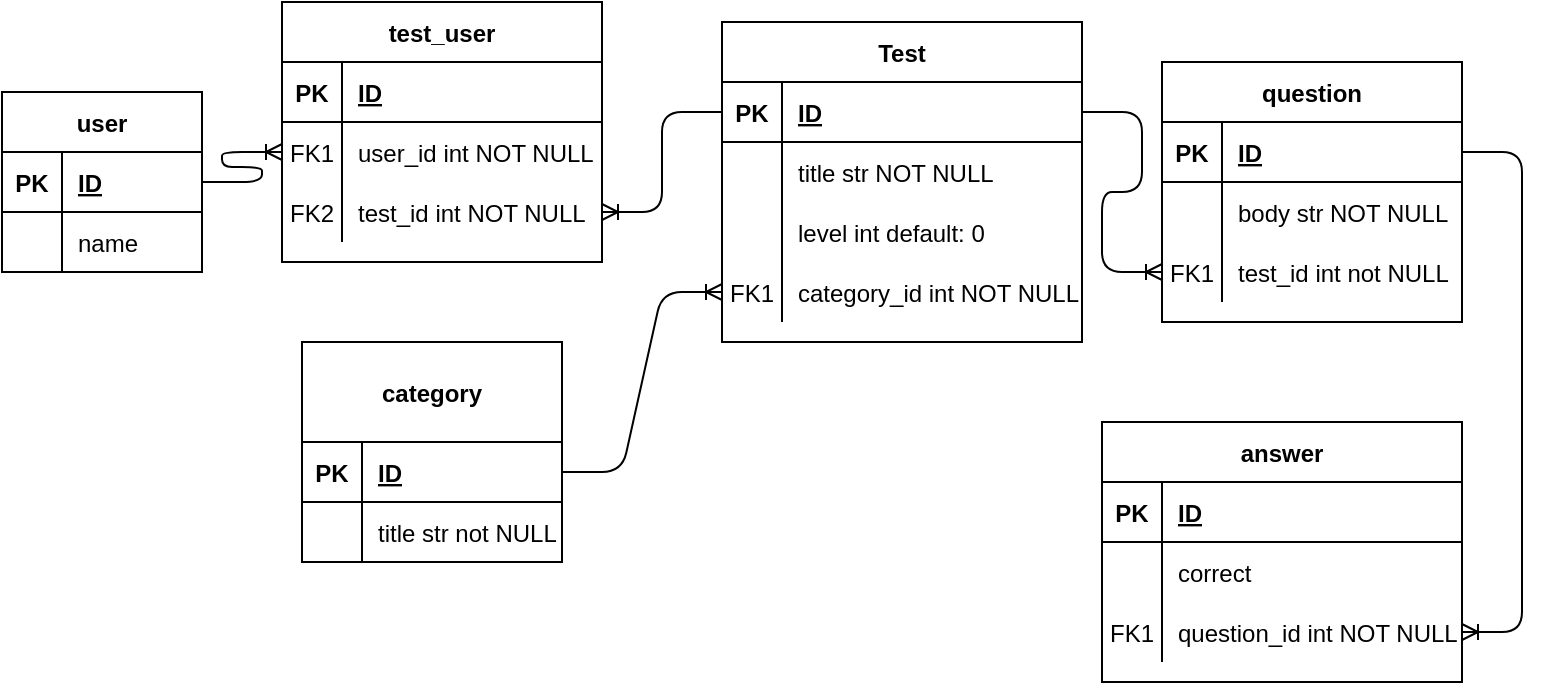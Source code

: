 <mxfile version="14.9.2" type="github">
  <diagram id="R2lEEEUBdFMjLlhIrx00" name="Page-1">
    <mxGraphModel dx="796" dy="494" grid="1" gridSize="10" guides="1" tooltips="1" connect="1" arrows="1" fold="1" page="1" pageScale="1" pageWidth="850" pageHeight="1100" math="0" shadow="0" extFonts="Permanent Marker^https://fonts.googleapis.com/css?family=Permanent+Marker">
      <root>
        <mxCell id="0" />
        <mxCell id="1" parent="0" />
        <mxCell id="juyjNQ26RhMhx_u0KCxj-1" value="user" style="shape=table;startSize=30;container=1;collapsible=1;childLayout=tableLayout;fixedRows=1;rowLines=0;fontStyle=1;align=center;resizeLast=1;" parent="1" vertex="1">
          <mxGeometry x="40" y="45" width="100" height="90" as="geometry" />
        </mxCell>
        <mxCell id="juyjNQ26RhMhx_u0KCxj-2" value="" style="shape=partialRectangle;collapsible=0;dropTarget=0;pointerEvents=0;fillColor=none;top=0;left=0;bottom=1;right=0;points=[[0,0.5],[1,0.5]];portConstraint=eastwest;" parent="juyjNQ26RhMhx_u0KCxj-1" vertex="1">
          <mxGeometry y="30" width="100" height="30" as="geometry" />
        </mxCell>
        <mxCell id="juyjNQ26RhMhx_u0KCxj-3" value="PK" style="shape=partialRectangle;connectable=0;fillColor=none;top=0;left=0;bottom=0;right=0;fontStyle=1;overflow=hidden;" parent="juyjNQ26RhMhx_u0KCxj-2" vertex="1">
          <mxGeometry width="30" height="30" as="geometry" />
        </mxCell>
        <mxCell id="juyjNQ26RhMhx_u0KCxj-4" value="ID" style="shape=partialRectangle;connectable=0;fillColor=none;top=0;left=0;bottom=0;right=0;align=left;spacingLeft=6;fontStyle=5;overflow=hidden;" parent="juyjNQ26RhMhx_u0KCxj-2" vertex="1">
          <mxGeometry x="30" width="70" height="30" as="geometry" />
        </mxCell>
        <mxCell id="juyjNQ26RhMhx_u0KCxj-5" value="" style="shape=partialRectangle;collapsible=0;dropTarget=0;pointerEvents=0;fillColor=none;top=0;left=0;bottom=0;right=0;points=[[0,0.5],[1,0.5]];portConstraint=eastwest;" parent="juyjNQ26RhMhx_u0KCxj-1" vertex="1">
          <mxGeometry y="60" width="100" height="30" as="geometry" />
        </mxCell>
        <mxCell id="juyjNQ26RhMhx_u0KCxj-6" value="" style="shape=partialRectangle;connectable=0;fillColor=none;top=0;left=0;bottom=0;right=0;editable=1;overflow=hidden;" parent="juyjNQ26RhMhx_u0KCxj-5" vertex="1">
          <mxGeometry width="30" height="30" as="geometry" />
        </mxCell>
        <mxCell id="juyjNQ26RhMhx_u0KCxj-7" value="name" style="shape=partialRectangle;connectable=0;fillColor=none;top=0;left=0;bottom=0;right=0;align=left;spacingLeft=6;overflow=hidden;" parent="juyjNQ26RhMhx_u0KCxj-5" vertex="1">
          <mxGeometry x="30" width="70" height="30" as="geometry" />
        </mxCell>
        <mxCell id="juyjNQ26RhMhx_u0KCxj-27" value="test_user" style="shape=table;startSize=30;container=1;collapsible=1;childLayout=tableLayout;fixedRows=1;rowLines=0;fontStyle=1;align=center;resizeLast=1;" parent="1" vertex="1">
          <mxGeometry x="180" width="160" height="130" as="geometry" />
        </mxCell>
        <mxCell id="juyjNQ26RhMhx_u0KCxj-28" value="" style="shape=partialRectangle;collapsible=0;dropTarget=0;pointerEvents=0;fillColor=none;top=0;left=0;bottom=1;right=0;points=[[0,0.5],[1,0.5]];portConstraint=eastwest;" parent="juyjNQ26RhMhx_u0KCxj-27" vertex="1">
          <mxGeometry y="30" width="160" height="30" as="geometry" />
        </mxCell>
        <mxCell id="juyjNQ26RhMhx_u0KCxj-29" value="PK" style="shape=partialRectangle;connectable=0;fillColor=none;top=0;left=0;bottom=0;right=0;fontStyle=1;overflow=hidden;" parent="juyjNQ26RhMhx_u0KCxj-28" vertex="1">
          <mxGeometry width="30" height="30" as="geometry" />
        </mxCell>
        <mxCell id="juyjNQ26RhMhx_u0KCxj-30" value="ID" style="shape=partialRectangle;connectable=0;fillColor=none;top=0;left=0;bottom=0;right=0;align=left;spacingLeft=6;fontStyle=5;overflow=hidden;" parent="juyjNQ26RhMhx_u0KCxj-28" vertex="1">
          <mxGeometry x="30" width="130" height="30" as="geometry" />
        </mxCell>
        <mxCell id="juyjNQ26RhMhx_u0KCxj-31" value="" style="shape=partialRectangle;collapsible=0;dropTarget=0;pointerEvents=0;fillColor=none;top=0;left=0;bottom=0;right=0;points=[[0,0.5],[1,0.5]];portConstraint=eastwest;" parent="juyjNQ26RhMhx_u0KCxj-27" vertex="1">
          <mxGeometry y="60" width="160" height="30" as="geometry" />
        </mxCell>
        <mxCell id="juyjNQ26RhMhx_u0KCxj-32" value="FK1" style="shape=partialRectangle;connectable=0;fillColor=none;top=0;left=0;bottom=0;right=0;editable=1;overflow=hidden;" parent="juyjNQ26RhMhx_u0KCxj-31" vertex="1">
          <mxGeometry width="30" height="30" as="geometry" />
        </mxCell>
        <mxCell id="juyjNQ26RhMhx_u0KCxj-33" value="user_id int NOT NULL" style="shape=partialRectangle;connectable=0;fillColor=none;top=0;left=0;bottom=0;right=0;align=left;spacingLeft=6;overflow=hidden;" parent="juyjNQ26RhMhx_u0KCxj-31" vertex="1">
          <mxGeometry x="30" width="130" height="30" as="geometry" />
        </mxCell>
        <mxCell id="juyjNQ26RhMhx_u0KCxj-34" value="" style="shape=partialRectangle;collapsible=0;dropTarget=0;pointerEvents=0;fillColor=none;top=0;left=0;bottom=0;right=0;points=[[0,0.5],[1,0.5]];portConstraint=eastwest;" parent="juyjNQ26RhMhx_u0KCxj-27" vertex="1">
          <mxGeometry y="90" width="160" height="30" as="geometry" />
        </mxCell>
        <mxCell id="juyjNQ26RhMhx_u0KCxj-35" value="FK2" style="shape=partialRectangle;connectable=0;fillColor=none;top=0;left=0;bottom=0;right=0;editable=1;overflow=hidden;" parent="juyjNQ26RhMhx_u0KCxj-34" vertex="1">
          <mxGeometry width="30" height="30" as="geometry" />
        </mxCell>
        <mxCell id="juyjNQ26RhMhx_u0KCxj-36" value="test_id int NOT NULL" style="shape=partialRectangle;connectable=0;fillColor=none;top=0;left=0;bottom=0;right=0;align=left;spacingLeft=6;overflow=hidden;" parent="juyjNQ26RhMhx_u0KCxj-34" vertex="1">
          <mxGeometry x="30" width="130" height="30" as="geometry" />
        </mxCell>
        <mxCell id="juyjNQ26RhMhx_u0KCxj-53" value="category" style="shape=table;startSize=50;container=1;collapsible=1;childLayout=tableLayout;fixedRows=1;rowLines=0;fontStyle=1;align=center;resizeLast=1;" parent="1" vertex="1">
          <mxGeometry x="190" y="170" width="130" height="110" as="geometry" />
        </mxCell>
        <mxCell id="juyjNQ26RhMhx_u0KCxj-54" value="" style="shape=partialRectangle;collapsible=0;dropTarget=0;pointerEvents=0;fillColor=none;top=0;left=0;bottom=1;right=0;points=[[0,0.5],[1,0.5]];portConstraint=eastwest;" parent="juyjNQ26RhMhx_u0KCxj-53" vertex="1">
          <mxGeometry y="50" width="130" height="30" as="geometry" />
        </mxCell>
        <mxCell id="juyjNQ26RhMhx_u0KCxj-55" value="PK" style="shape=partialRectangle;connectable=0;fillColor=none;top=0;left=0;bottom=0;right=0;fontStyle=1;overflow=hidden;" parent="juyjNQ26RhMhx_u0KCxj-54" vertex="1">
          <mxGeometry width="30" height="30" as="geometry" />
        </mxCell>
        <mxCell id="juyjNQ26RhMhx_u0KCxj-56" value="ID" style="shape=partialRectangle;connectable=0;fillColor=none;top=0;left=0;bottom=0;right=0;align=left;spacingLeft=6;fontStyle=5;overflow=hidden;" parent="juyjNQ26RhMhx_u0KCxj-54" vertex="1">
          <mxGeometry x="30" width="100" height="30" as="geometry" />
        </mxCell>
        <mxCell id="juyjNQ26RhMhx_u0KCxj-57" value="" style="shape=partialRectangle;collapsible=0;dropTarget=0;pointerEvents=0;fillColor=none;top=0;left=0;bottom=0;right=0;points=[[0,0.5],[1,0.5]];portConstraint=eastwest;" parent="juyjNQ26RhMhx_u0KCxj-53" vertex="1">
          <mxGeometry y="80" width="130" height="30" as="geometry" />
        </mxCell>
        <mxCell id="juyjNQ26RhMhx_u0KCxj-58" value="" style="shape=partialRectangle;connectable=0;fillColor=none;top=0;left=0;bottom=0;right=0;editable=1;overflow=hidden;" parent="juyjNQ26RhMhx_u0KCxj-57" vertex="1">
          <mxGeometry width="30" height="30" as="geometry" />
        </mxCell>
        <mxCell id="juyjNQ26RhMhx_u0KCxj-59" value="title str not NULL" style="shape=partialRectangle;connectable=0;fillColor=none;top=0;left=0;bottom=0;right=0;align=left;spacingLeft=6;overflow=hidden;" parent="juyjNQ26RhMhx_u0KCxj-57" vertex="1">
          <mxGeometry x="30" width="100" height="30" as="geometry" />
        </mxCell>
        <mxCell id="juyjNQ26RhMhx_u0KCxj-66" value="question" style="shape=table;startSize=30;container=1;collapsible=1;childLayout=tableLayout;fixedRows=1;rowLines=0;fontStyle=1;align=center;resizeLast=1;" parent="1" vertex="1">
          <mxGeometry x="620" y="30" width="150" height="130" as="geometry" />
        </mxCell>
        <mxCell id="juyjNQ26RhMhx_u0KCxj-67" value="" style="shape=partialRectangle;collapsible=0;dropTarget=0;pointerEvents=0;fillColor=none;top=0;left=0;bottom=1;right=0;points=[[0,0.5],[1,0.5]];portConstraint=eastwest;" parent="juyjNQ26RhMhx_u0KCxj-66" vertex="1">
          <mxGeometry y="30" width="150" height="30" as="geometry" />
        </mxCell>
        <mxCell id="juyjNQ26RhMhx_u0KCxj-68" value="PK" style="shape=partialRectangle;connectable=0;fillColor=none;top=0;left=0;bottom=0;right=0;fontStyle=1;overflow=hidden;" parent="juyjNQ26RhMhx_u0KCxj-67" vertex="1">
          <mxGeometry width="30" height="30" as="geometry" />
        </mxCell>
        <mxCell id="juyjNQ26RhMhx_u0KCxj-69" value="ID" style="shape=partialRectangle;connectable=0;fillColor=none;top=0;left=0;bottom=0;right=0;align=left;spacingLeft=6;fontStyle=5;overflow=hidden;" parent="juyjNQ26RhMhx_u0KCxj-67" vertex="1">
          <mxGeometry x="30" width="120" height="30" as="geometry" />
        </mxCell>
        <mxCell id="juyjNQ26RhMhx_u0KCxj-70" value="" style="shape=partialRectangle;collapsible=0;dropTarget=0;pointerEvents=0;fillColor=none;top=0;left=0;bottom=0;right=0;points=[[0,0.5],[1,0.5]];portConstraint=eastwest;" parent="juyjNQ26RhMhx_u0KCxj-66" vertex="1">
          <mxGeometry y="60" width="150" height="30" as="geometry" />
        </mxCell>
        <mxCell id="juyjNQ26RhMhx_u0KCxj-71" value="" style="shape=partialRectangle;connectable=0;fillColor=none;top=0;left=0;bottom=0;right=0;editable=1;overflow=hidden;" parent="juyjNQ26RhMhx_u0KCxj-70" vertex="1">
          <mxGeometry width="30" height="30" as="geometry" />
        </mxCell>
        <mxCell id="juyjNQ26RhMhx_u0KCxj-72" value="body str NOT NULL" style="shape=partialRectangle;connectable=0;fillColor=none;top=0;left=0;bottom=0;right=0;align=left;spacingLeft=6;overflow=hidden;" parent="juyjNQ26RhMhx_u0KCxj-70" vertex="1">
          <mxGeometry x="30" width="120" height="30" as="geometry" />
        </mxCell>
        <mxCell id="juyjNQ26RhMhx_u0KCxj-73" value="" style="shape=partialRectangle;collapsible=0;dropTarget=0;pointerEvents=0;fillColor=none;top=0;left=0;bottom=0;right=0;points=[[0,0.5],[1,0.5]];portConstraint=eastwest;" parent="juyjNQ26RhMhx_u0KCxj-66" vertex="1">
          <mxGeometry y="90" width="150" height="30" as="geometry" />
        </mxCell>
        <mxCell id="juyjNQ26RhMhx_u0KCxj-74" value="FK1" style="shape=partialRectangle;connectable=0;fillColor=none;top=0;left=0;bottom=0;right=0;editable=1;overflow=hidden;" parent="juyjNQ26RhMhx_u0KCxj-73" vertex="1">
          <mxGeometry width="30" height="30" as="geometry" />
        </mxCell>
        <mxCell id="juyjNQ26RhMhx_u0KCxj-75" value="test_id int not NULL" style="shape=partialRectangle;connectable=0;fillColor=none;top=0;left=0;bottom=0;right=0;align=left;spacingLeft=6;overflow=hidden;" parent="juyjNQ26RhMhx_u0KCxj-73" vertex="1">
          <mxGeometry x="30" width="120" height="30" as="geometry" />
        </mxCell>
        <mxCell id="juyjNQ26RhMhx_u0KCxj-79" value="answer" style="shape=table;startSize=30;container=1;collapsible=1;childLayout=tableLayout;fixedRows=1;rowLines=0;fontStyle=1;align=center;resizeLast=1;" parent="1" vertex="1">
          <mxGeometry x="590" y="210" width="180" height="130" as="geometry" />
        </mxCell>
        <mxCell id="juyjNQ26RhMhx_u0KCxj-80" value="" style="shape=partialRectangle;collapsible=0;dropTarget=0;pointerEvents=0;fillColor=none;top=0;left=0;bottom=1;right=0;points=[[0,0.5],[1,0.5]];portConstraint=eastwest;" parent="juyjNQ26RhMhx_u0KCxj-79" vertex="1">
          <mxGeometry y="30" width="180" height="30" as="geometry" />
        </mxCell>
        <mxCell id="juyjNQ26RhMhx_u0KCxj-81" value="PK" style="shape=partialRectangle;connectable=0;fillColor=none;top=0;left=0;bottom=0;right=0;fontStyle=1;overflow=hidden;" parent="juyjNQ26RhMhx_u0KCxj-80" vertex="1">
          <mxGeometry width="30" height="30" as="geometry" />
        </mxCell>
        <mxCell id="juyjNQ26RhMhx_u0KCxj-82" value="ID" style="shape=partialRectangle;connectable=0;fillColor=none;top=0;left=0;bottom=0;right=0;align=left;spacingLeft=6;fontStyle=5;overflow=hidden;" parent="juyjNQ26RhMhx_u0KCxj-80" vertex="1">
          <mxGeometry x="30" width="150" height="30" as="geometry" />
        </mxCell>
        <mxCell id="juyjNQ26RhMhx_u0KCxj-83" value="" style="shape=partialRectangle;collapsible=0;dropTarget=0;pointerEvents=0;fillColor=none;top=0;left=0;bottom=0;right=0;points=[[0,0.5],[1,0.5]];portConstraint=eastwest;" parent="juyjNQ26RhMhx_u0KCxj-79" vertex="1">
          <mxGeometry y="60" width="180" height="30" as="geometry" />
        </mxCell>
        <mxCell id="juyjNQ26RhMhx_u0KCxj-84" value="" style="shape=partialRectangle;connectable=0;fillColor=none;top=0;left=0;bottom=0;right=0;editable=1;overflow=hidden;" parent="juyjNQ26RhMhx_u0KCxj-83" vertex="1">
          <mxGeometry width="30" height="30" as="geometry" />
        </mxCell>
        <mxCell id="juyjNQ26RhMhx_u0KCxj-85" value="correct" style="shape=partialRectangle;connectable=0;fillColor=none;top=0;left=0;bottom=0;right=0;align=left;spacingLeft=6;overflow=hidden;" parent="juyjNQ26RhMhx_u0KCxj-83" vertex="1">
          <mxGeometry x="30" width="150" height="30" as="geometry" />
        </mxCell>
        <mxCell id="juyjNQ26RhMhx_u0KCxj-86" value="" style="shape=partialRectangle;collapsible=0;dropTarget=0;pointerEvents=0;fillColor=none;top=0;left=0;bottom=0;right=0;points=[[0,0.5],[1,0.5]];portConstraint=eastwest;" parent="juyjNQ26RhMhx_u0KCxj-79" vertex="1">
          <mxGeometry y="90" width="180" height="30" as="geometry" />
        </mxCell>
        <mxCell id="juyjNQ26RhMhx_u0KCxj-87" value="FK1" style="shape=partialRectangle;connectable=0;fillColor=none;top=0;left=0;bottom=0;right=0;editable=1;overflow=hidden;" parent="juyjNQ26RhMhx_u0KCxj-86" vertex="1">
          <mxGeometry width="30" height="30" as="geometry" />
        </mxCell>
        <mxCell id="juyjNQ26RhMhx_u0KCxj-88" value="question_id int NOT NULL" style="shape=partialRectangle;connectable=0;fillColor=none;top=0;left=0;bottom=0;right=0;align=left;spacingLeft=6;overflow=hidden;" parent="juyjNQ26RhMhx_u0KCxj-86" vertex="1">
          <mxGeometry x="30" width="150" height="30" as="geometry" />
        </mxCell>
        <mxCell id="juyjNQ26RhMhx_u0KCxj-92" value="Test" style="shape=table;startSize=30;container=1;collapsible=1;childLayout=tableLayout;fixedRows=1;rowLines=0;fontStyle=1;align=center;resizeLast=1;" parent="1" vertex="1">
          <mxGeometry x="400" y="10" width="180" height="160" as="geometry" />
        </mxCell>
        <mxCell id="juyjNQ26RhMhx_u0KCxj-93" value="" style="shape=partialRectangle;collapsible=0;dropTarget=0;pointerEvents=0;fillColor=none;top=0;left=0;bottom=1;right=0;points=[[0,0.5],[1,0.5]];portConstraint=eastwest;" parent="juyjNQ26RhMhx_u0KCxj-92" vertex="1">
          <mxGeometry y="30" width="180" height="30" as="geometry" />
        </mxCell>
        <mxCell id="juyjNQ26RhMhx_u0KCxj-94" value="PK" style="shape=partialRectangle;connectable=0;fillColor=none;top=0;left=0;bottom=0;right=0;fontStyle=1;overflow=hidden;" parent="juyjNQ26RhMhx_u0KCxj-93" vertex="1">
          <mxGeometry width="30" height="30" as="geometry" />
        </mxCell>
        <mxCell id="juyjNQ26RhMhx_u0KCxj-95" value="ID" style="shape=partialRectangle;connectable=0;fillColor=none;top=0;left=0;bottom=0;right=0;align=left;spacingLeft=6;fontStyle=5;overflow=hidden;" parent="juyjNQ26RhMhx_u0KCxj-93" vertex="1">
          <mxGeometry x="30" width="150" height="30" as="geometry" />
        </mxCell>
        <mxCell id="juyjNQ26RhMhx_u0KCxj-96" value="" style="shape=partialRectangle;collapsible=0;dropTarget=0;pointerEvents=0;fillColor=none;top=0;left=0;bottom=0;right=0;points=[[0,0.5],[1,0.5]];portConstraint=eastwest;" parent="juyjNQ26RhMhx_u0KCxj-92" vertex="1">
          <mxGeometry y="60" width="180" height="30" as="geometry" />
        </mxCell>
        <mxCell id="juyjNQ26RhMhx_u0KCxj-97" value="" style="shape=partialRectangle;connectable=0;fillColor=none;top=0;left=0;bottom=0;right=0;editable=1;overflow=hidden;" parent="juyjNQ26RhMhx_u0KCxj-96" vertex="1">
          <mxGeometry width="30" height="30" as="geometry" />
        </mxCell>
        <mxCell id="juyjNQ26RhMhx_u0KCxj-98" value="title str NOT NULL" style="shape=partialRectangle;connectable=0;fillColor=none;top=0;left=0;bottom=0;right=0;align=left;spacingLeft=6;overflow=hidden;" parent="juyjNQ26RhMhx_u0KCxj-96" vertex="1">
          <mxGeometry x="30" width="150" height="30" as="geometry" />
        </mxCell>
        <mxCell id="juyjNQ26RhMhx_u0KCxj-99" value="" style="shape=partialRectangle;collapsible=0;dropTarget=0;pointerEvents=0;fillColor=none;top=0;left=0;bottom=0;right=0;points=[[0,0.5],[1,0.5]];portConstraint=eastwest;" parent="juyjNQ26RhMhx_u0KCxj-92" vertex="1">
          <mxGeometry y="90" width="180" height="30" as="geometry" />
        </mxCell>
        <mxCell id="juyjNQ26RhMhx_u0KCxj-100" value="" style="shape=partialRectangle;connectable=0;fillColor=none;top=0;left=0;bottom=0;right=0;editable=1;overflow=hidden;" parent="juyjNQ26RhMhx_u0KCxj-99" vertex="1">
          <mxGeometry width="30" height="30" as="geometry" />
        </mxCell>
        <mxCell id="juyjNQ26RhMhx_u0KCxj-101" value="level int default: 0" style="shape=partialRectangle;connectable=0;fillColor=none;top=0;left=0;bottom=0;right=0;align=left;spacingLeft=6;overflow=hidden;" parent="juyjNQ26RhMhx_u0KCxj-99" vertex="1">
          <mxGeometry x="30" width="150" height="30" as="geometry" />
        </mxCell>
        <mxCell id="juyjNQ26RhMhx_u0KCxj-102" value="" style="shape=partialRectangle;collapsible=0;dropTarget=0;pointerEvents=0;fillColor=none;top=0;left=0;bottom=0;right=0;points=[[0,0.5],[1,0.5]];portConstraint=eastwest;" parent="juyjNQ26RhMhx_u0KCxj-92" vertex="1">
          <mxGeometry y="120" width="180" height="30" as="geometry" />
        </mxCell>
        <mxCell id="juyjNQ26RhMhx_u0KCxj-103" value="FK1" style="shape=partialRectangle;connectable=0;fillColor=none;top=0;left=0;bottom=0;right=0;editable=1;overflow=hidden;" parent="juyjNQ26RhMhx_u0KCxj-102" vertex="1">
          <mxGeometry width="30" height="30" as="geometry" />
        </mxCell>
        <mxCell id="juyjNQ26RhMhx_u0KCxj-104" value="category_id int NOT NULL" style="shape=partialRectangle;connectable=0;fillColor=none;top=0;left=0;bottom=0;right=0;align=left;spacingLeft=6;overflow=hidden;" parent="juyjNQ26RhMhx_u0KCxj-102" vertex="1">
          <mxGeometry x="30" width="150" height="30" as="geometry" />
        </mxCell>
        <mxCell id="juyjNQ26RhMhx_u0KCxj-105" value="" style="edgeStyle=entityRelationEdgeStyle;fontSize=12;html=1;endArrow=ERoneToMany;startSize=30;exitX=1;exitY=0.5;exitDx=0;exitDy=0;" parent="1" source="juyjNQ26RhMhx_u0KCxj-2" target="juyjNQ26RhMhx_u0KCxj-31" edge="1">
          <mxGeometry width="100" height="100" relative="1" as="geometry">
            <mxPoint x="80" y="430" as="sourcePoint" />
            <mxPoint x="220" y="270" as="targetPoint" />
          </mxGeometry>
        </mxCell>
        <mxCell id="juyjNQ26RhMhx_u0KCxj-106" value="" style="edgeStyle=entityRelationEdgeStyle;fontSize=12;html=1;endArrow=ERoneToMany;startSize=30;entryX=1;entryY=0.5;entryDx=0;entryDy=0;exitX=0;exitY=0.5;exitDx=0;exitDy=0;" parent="1" source="juyjNQ26RhMhx_u0KCxj-93" target="juyjNQ26RhMhx_u0KCxj-34" edge="1">
          <mxGeometry width="100" height="100" relative="1" as="geometry">
            <mxPoint x="360" y="310" as="sourcePoint" />
            <mxPoint x="460" y="210" as="targetPoint" />
          </mxGeometry>
        </mxCell>
        <mxCell id="juyjNQ26RhMhx_u0KCxj-107" value="" style="edgeStyle=entityRelationEdgeStyle;fontSize=12;html=1;endArrow=ERoneToMany;startSize=30;exitX=1;exitY=0.5;exitDx=0;exitDy=0;entryX=0;entryY=0.5;entryDx=0;entryDy=0;" parent="1" source="juyjNQ26RhMhx_u0KCxj-54" target="juyjNQ26RhMhx_u0KCxj-102" edge="1">
          <mxGeometry width="100" height="100" relative="1" as="geometry">
            <mxPoint x="360" y="310" as="sourcePoint" />
            <mxPoint x="460" y="210" as="targetPoint" />
          </mxGeometry>
        </mxCell>
        <mxCell id="juyjNQ26RhMhx_u0KCxj-108" value="" style="edgeStyle=entityRelationEdgeStyle;fontSize=12;html=1;endArrow=ERoneToMany;startSize=30;exitX=1;exitY=0.5;exitDx=0;exitDy=0;entryX=0;entryY=0.5;entryDx=0;entryDy=0;" parent="1" source="juyjNQ26RhMhx_u0KCxj-93" target="juyjNQ26RhMhx_u0KCxj-73" edge="1">
          <mxGeometry width="100" height="100" relative="1" as="geometry">
            <mxPoint x="360" y="310" as="sourcePoint" />
            <mxPoint x="460" y="210" as="targetPoint" />
          </mxGeometry>
        </mxCell>
        <mxCell id="utULqeKlylaEZZ8qz6yS-1" value="" style="edgeStyle=entityRelationEdgeStyle;fontSize=12;html=1;endArrow=ERoneToMany;exitX=1;exitY=0.5;exitDx=0;exitDy=0;entryX=1;entryY=0.5;entryDx=0;entryDy=0;" edge="1" parent="1" source="juyjNQ26RhMhx_u0KCxj-67" target="juyjNQ26RhMhx_u0KCxj-86">
          <mxGeometry width="100" height="100" relative="1" as="geometry">
            <mxPoint x="360" y="310" as="sourcePoint" />
            <mxPoint x="460" y="210" as="targetPoint" />
          </mxGeometry>
        </mxCell>
      </root>
    </mxGraphModel>
  </diagram>
</mxfile>
